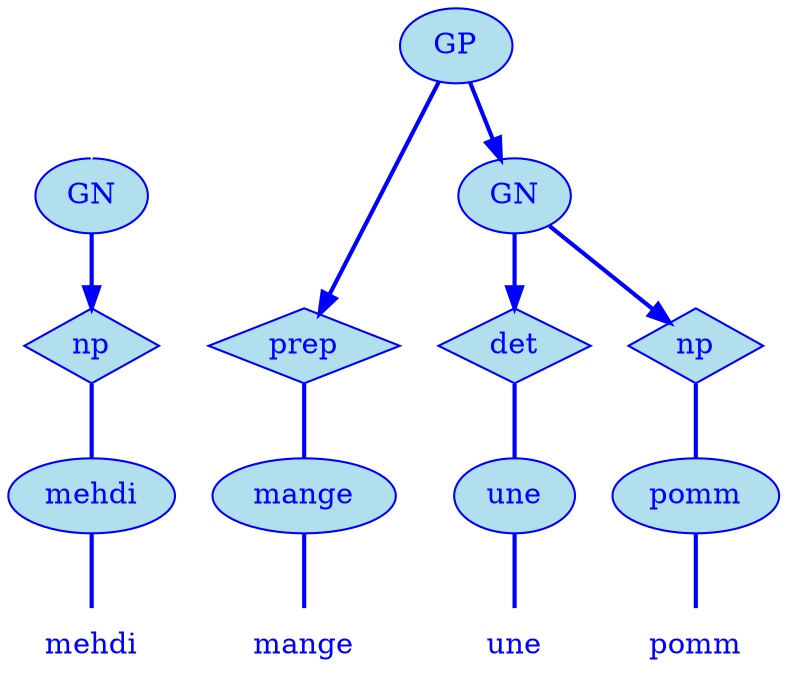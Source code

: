digraph g {
	graph [bb="0,0,360,324"];
	node [label="\N"];
	graph [_draw_="c 5 -white C 5 -white P 4 0 0 0 324 360 324 360 0 ",
		xdotversion="1.2"];
	"mc1s1_t1#token84" [label=mehdi, shape=plaintext, fillcolor=lightblue2, fontcolor=blue, pos="40,18", width="0.81", height="0.50", _ldraw_="F 14.000000 11 -Times-Roman c 4 -blue T 40 13 0 42 5 -mehdi "];
	"mc1s1_W1#wordmc1s1_t1#token" [label=mehdi, shape=ellipse, fillcolor=lightblue2, fontcolor=blue, pos="40,90", width="1.11", height="0.50", color=blue, style=filled, _draw_="S 6 -filled c 4 -blue C 10 -lightblue2 E 40 90 40 18 ", _ldraw_="F 14.000000 11 -Times-Roman c 4 -blue T 40 85 0 42 5 -mehdi "];
	"mc1s1_P13#pos" [label=np, shape=diamond, fillcolor=lightblue2, fontcolor=blue, pos="40,162", width="0.75", height="0.50", color=blue, style=filled, _draw_="S 6 -filled c 4 -blue C 10 -lightblue2 P 4 40 180 13 162 40 144 67 162 ", _ldraw_="F 14.000000 11 -Times-Roman c 4 -blue T 40 157 0 17 2 -np "];
	"mc1s1_chk0#chunk" [label=GN, fillcolor=lightblue2, fontcolor=blue, pos="40,234", width="0.75", height="0.50", color=blue, style=filled, arrowhead=doubleoctagon, _draw_="S 6 -filled c 4 -blue C 10 -lightblue2 E 40 234 27 18 ", _ldraw_="F 14.000000 11 -Times-Roman c 4 -blue T 40 229 0 22 2 -GN "];
	"mc1s1_t3#token87" [label=mange, shape=plaintext, fillcolor=lightblue2, fontcolor=blue, pos="142,18", width="0.86", height="0.50", _ldraw_="F 14.000000 11 -Times-Roman c 4 -blue T 142 13 0 47 5 -mange "];
	"mc1s1_W2#wordmc1s1_t3#token" [label=mange, shape=ellipse, fillcolor=lightblue2, fontcolor=blue, pos="142,90", width="1.22", height="0.50", color=blue, style=filled, _draw_="S 6 -filled c 4 -blue C 10 -lightblue2 E 142 90 44 18 ", _ldraw_="F 14.000000 11 -Times-Roman c 4 -blue T 142 85 0 47 5 -mange "];
	"mc1s1_P42#pos" [label=prep, shape=diamond, fillcolor=lightblue2, fontcolor=blue, pos="149,162", width="0.89", height="0.50", color=blue, style=filled, _draw_="S 6 -filled c 4 -blue C 10 -lightblue2 P 4 149 180 117 162 149 144 181 162 ", _ldraw_="F 14.000000 11 -Times-Roman c 4 -blue T 149 157 0 31 4 -prep "];
	"mc1s1_t5#token78" [label=une, shape=plaintext, fillcolor=lightblue2, fontcolor=blue, pos="233,18", width="0.75", height="0.50", _ldraw_="F 14.000000 11 -Times-Roman c 4 -blue T 233 13 0 26 3 -une "];
	"mc1s1_W3#wordmc1s1_t5#token" [label=une, shape=ellipse, fillcolor=lightblue2, fontcolor=blue, pos="233,90", width="0.81", height="0.50", color=blue, style=filled, _draw_="S 6 -filled c 4 -blue C 10 -lightblue2 E 233 90 29 18 ", _ldraw_="F 14.000000 11 -Times-Roman c 4 -blue T 233 85 0 26 3 -une "];
	"mc1s1_P52L1#pos" [label=det, shape=diamond, fillcolor=lightblue2, fontcolor=blue, pos="233,162", width="0.75", height="0.50", color=blue, style=filled, _draw_="S 6 -filled c 4 -blue C 10 -lightblue2 P 4 233 180 206 162 233 144 260 162 ", _ldraw_="F 14.000000 11 -Times-Roman c 4 -blue T 233 157 0 23 3 -det "];
	"mc1s1_t7#token16" [label=pomm, shape=plaintext, fillcolor=lightblue2, fontcolor=blue, pos="320,18", width="0.81", height="0.50", _ldraw_="F 14.000000 11 -Times-Roman c 4 -blue T 320 13 0 42 4 -pomm "];
	"mc1s1_W4#wordmc1s1_t7#token" [label=pomm, shape=ellipse, fillcolor=lightblue2, fontcolor=blue, pos="320,90", width="1.11", height="0.50", color=blue, style=filled, _draw_="S 6 -filled c 4 -blue C 10 -lightblue2 E 320 90 40 18 ", _ldraw_="F 14.000000 11 -Times-Roman c 4 -blue T 320 85 0 42 4 -pomm "];
	"mc1s1_P68#pos" [label=np, shape=diamond, fillcolor=lightblue2, fontcolor=blue, pos="312,162", width="0.75", height="0.50", color=blue, style=filled, _draw_="S 6 -filled c 4 -blue C 10 -lightblue2 P 4 312 180 285 162 312 144 339 162 ", _ldraw_="F 14.000000 11 -Times-Roman c 4 -blue T 312 157 0 17 2 -np "];
	"mc1s1_chk1#chunk" [label=GN, fillcolor=lightblue2, fontcolor=blue, pos="233,234", width="0.75", height="0.50", color=blue, style=filled, arrowhead=doubleoctagon, _draw_="S 6 -filled c 4 -blue C 10 -lightblue2 E 233 234 27 18 ", _ldraw_="F 14.000000 11 -Times-Roman c 4 -blue T 233 229 0 22 2 -GN "];
	"mc1s1_chk3#chunk" [label=GP, fillcolor=lightblue2, fontcolor=blue, pos="198,306", width="0.75", height="0.50", color=blue, style=filled, arrowhead=doubleoctagon, _draw_="S 6 -filled c 4 -blue C 10 -lightblue2 E 198 306 27 18 ", _ldraw_="F 14.000000 11 -Times-Roman c 4 -blue T 198 301 0 20 2 -GP "];
	"mc1s1_chk0#chunk#empty" [shape=point, fillcolor=white, fontcolor=white, pos="40,306", width="0.06", height="0.06", color=white, size=2, _draw_="S 6 -filled c 5 -white C 5 -white E 40 306 2 2 "];
	"mc1s1_W1#wordmc1s1_t1#token" -> "mc1s1_t1#token84" [arrowhead=none, color=blue, fontcolor=blue, style=bold, minlen=1, pos="40,72 40,61 40,47 40,36", _draw_="S 4 -bold c 4 -blue B 4 40 72 40 61 40 47 40 36 "];
	"mc1s1_P13#pos" -> "mc1s1_W1#wordmc1s1_t1#token" [arrowhead=none, color=blue, fontcolor=blue, style=bold, minlen=1, pos="40,144 40,133 40,119 40,108", _draw_="S 4 -bold c 4 -blue B 4 40 144 40 133 40 119 40 108 "];
	"mc1s1_chk0#chunk" -> "mc1s1_P13#pos" [color=blue, fontcolor=blue, style=bold, minlen=1, pos="e,40,180 40,216 40,208 40,199 40,190", shape=normal, _draw_="S 4 -bold c 4 -blue B 4 40 216 40 208 40 199 40 190 ", _hdraw_="S 5 -solid S 15 -setlinewidth(1) c 4 -blue C 4 -blue P 3 44 190 40 180 37 190 "];
	"mc1s1_W2#wordmc1s1_t3#token" -> "mc1s1_t3#token87" [arrowhead=none, color=blue, fontcolor=blue, style=bold, minlen=1, pos="142,72 142,61 142,47 142,36", _draw_="S 4 -bold c 4 -blue B 4 142 72 142 61 142 47 142 36 "];
	"mc1s1_P42#pos" -> "mc1s1_W2#wordmc1s1_t3#token" [arrowhead=none, color=blue, fontcolor=blue, style=bold, minlen=1, pos="147,145 146,134 145,119 144,108", _draw_="S 4 -bold c 4 -blue B 4 147 145 146 134 145 119 144 108 "];
	"mc1s1_W3#wordmc1s1_t5#token" -> "mc1s1_t5#token78" [arrowhead=none, color=blue, fontcolor=blue, style=bold, minlen=1, pos="233,72 233,61 233,47 233,36", _draw_="S 4 -bold c 4 -blue B 4 233 72 233 61 233 47 233 36 "];
	"mc1s1_P52L1#pos" -> "mc1s1_W3#wordmc1s1_t5#token" [arrowhead=none, color=blue, fontcolor=blue, style=bold, minlen=1, pos="233,144 233,133 233,119 233,108", _draw_="S 4 -bold c 4 -blue B 4 233 144 233 133 233 119 233 108 "];
	"mc1s1_W4#wordmc1s1_t7#token" -> "mc1s1_t7#token16" [arrowhead=none, color=blue, fontcolor=blue, style=bold, minlen=1, pos="320,72 320,61 320,47 320,36", _draw_="S 4 -bold c 4 -blue B 4 320 72 320 61 320 47 320 36 "];
	"mc1s1_P68#pos" -> "mc1s1_W4#wordmc1s1_t7#token" [arrowhead=none, color=blue, fontcolor=blue, style=bold, minlen=1, pos="314,145 315,134 317,119 318,108", _draw_="S 4 -bold c 4 -blue B 4 314 145 315 134 317 119 318 108 "];
	"mc1s1_chk1#chunk" -> "mc1s1_P52L1#pos" [color=blue, fontcolor=blue, style=bold, minlen=1, pos="e,233,180 233,216 233,208 233,199 233,190", shape=normal, _draw_="S 4 -bold c 4 -blue B 4 233 216 233 208 233 199 233 190 ", _hdraw_="S 5 -solid S 15 -setlinewidth(1) c 4 -blue C 4 -blue P 3 237 190 233 180 230 190 "];
	"mc1s1_chk1#chunk" -> "mc1s1_P68#pos" [color=blue, fontcolor=blue, style=bold, minlen=1, pos="e,300,173 249,219 261,207 279,192 293,180", shape=normal, _draw_="S 4 -bold c 4 -blue B 4 249 219 261 207 279 192 293 180 ", _hdraw_="S 5 -solid S 15 -setlinewidth(1) c 4 -blue C 4 -blue P 3 295 183 300 173 290 178 "];
	"mc1s1_chk3#chunk" -> "mc1s1_P42#pos" [color=blue, fontcolor=blue, style=bold, minlen=2, pos="e,154,177 192,288 183,263 167,216 157,187", shape=normal, _draw_="S 4 -bold c 4 -blue B 4 192 288 183 263 167 216 157 187 ", _hdraw_="S 5 -solid S 15 -setlinewidth(1) c 4 -blue C 4 -blue P 3 160 186 154 177 154 188 "];
	"mc1s1_chk3#chunk" -> "mc1s1_chk1#chunk" [color=blue, fontcolor=blue, style=bold, minlen=1, pos="e,225,251 206,289 211,280 216,270 220,260", shape=normal, _draw_="S 4 -bold c 4 -blue B 4 206 289 211 280 216 270 220 260 ", _hdraw_="S 5 -solid S 15 -setlinewidth(1) c 4 -blue C 4 -blue P 3 223 261 225 251 217 258 "];
	"mc1s1_chk0#chunk#empty" -> "mc1s1_chk0#chunk" [color=white, fontcolor=white, minlen=1, pos="e,40,252 40,304 40,297 40,279 40,262", shape=none, _draw_="c 5 -white B 4 40 304 40 297 40 279 40 262 ", _hdraw_="S 5 -solid S 15 -setlinewidth(1) c 5 -white C 5 -white P 3 44 262 40 252 37 262 "];
}
